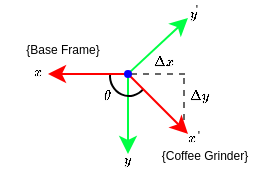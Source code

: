 <mxfile version="13.7.9" type="device"><diagram id="beogYRjM2Og1mxgxrKcX" name="Page-1"><mxGraphModel dx="332" dy="154" grid="1" gridSize="10" guides="1" tooltips="1" connect="1" arrows="1" fold="1" page="1" pageScale="1" pageWidth="850" pageHeight="1100" math="1" shadow="0"><root><mxCell id="0"/><mxCell id="1" parent="0"/><mxCell id="2xXmerfi87QROwVgOVfs-2" value="" style="endArrow=classic;html=1;strokeColor=#00FF44;exitX=1;exitY=0;exitDx=0;exitDy=0;" edge="1" parent="1" source="yrdEim1j4ukudTOmjr8J-9"><mxGeometry width="50" height="50" relative="1" as="geometry"><mxPoint x="420" y="700" as="sourcePoint"/><mxPoint x="430" y="692" as="targetPoint"/></mxGeometry></mxCell><mxCell id="yrdEim1j4ukudTOmjr8J-1" value="" style="endArrow=classic;html=1;strokeColor=#00FF44;" parent="1" edge="1"><mxGeometry width="50" height="50" relative="1" as="geometry"><mxPoint x="400" y="720" as="sourcePoint"/><mxPoint x="400" y="760" as="targetPoint"/></mxGeometry></mxCell><mxCell id="yrdEim1j4ukudTOmjr8J-6" value="$$\theta$$" style="text;html=1;strokeColor=none;fillColor=none;align=center;verticalAlign=middle;whiteSpace=wrap;rounded=0;fontSize=6;" parent="1" vertex="1"><mxGeometry x="380" y="726" width="20" height="10" as="geometry"/></mxCell><mxCell id="yrdEim1j4ukudTOmjr8J-7" value="" style="verticalLabelPosition=bottom;verticalAlign=top;html=1;shape=mxgraph.basic.arc;startAngle=0.362;endAngle=0.768;" parent="1" vertex="1"><mxGeometry x="391" y="711" width="19" height="20" as="geometry"/></mxCell><mxCell id="yrdEim1j4ukudTOmjr8J-2" value="" style="endArrow=classic;html=1;strokeColor=#FF0000;" parent="1" edge="1"><mxGeometry width="50" height="50" relative="1" as="geometry"><mxPoint x="400" y="720" as="sourcePoint"/><mxPoint x="360" y="720" as="targetPoint"/></mxGeometry></mxCell><mxCell id="yrdEim1j4ukudTOmjr8J-10" value="{Base Frame}" style="text;html=1;strokeColor=none;fillColor=none;align=center;verticalAlign=middle;whiteSpace=wrap;rounded=0;fontSize=6;" parent="1" vertex="1"><mxGeometry x="344" y="703" width="47" height="10" as="geometry"/></mxCell><mxCell id="yrdEim1j4ukudTOmjr8J-12" value="$$x$$" style="text;html=1;strokeColor=none;fillColor=none;align=center;verticalAlign=middle;whiteSpace=wrap;rounded=0;fontSize=6;" parent="1" vertex="1"><mxGeometry x="336" y="714" width="38.5" height="10" as="geometry"/></mxCell><mxCell id="yrdEim1j4ukudTOmjr8J-13" value="$$y$$" style="text;html=1;strokeColor=none;fillColor=none;align=center;verticalAlign=middle;whiteSpace=wrap;rounded=0;fontSize=6;" parent="1" vertex="1"><mxGeometry x="380" y="758" width="38.5" height="10" as="geometry"/></mxCell><mxCell id="yrdEim1j4ukudTOmjr8J-14" value="" style="endArrow=none;html=1;strokeColor=#000000;fontSize=6;exitX=1;exitY=0.5;exitDx=0;exitDy=0;dashed=1;opacity=60;" parent="1" edge="1"><mxGeometry width="50" height="50" relative="1" as="geometry"><mxPoint x="401.5" y="720" as="sourcePoint"/><mxPoint x="429" y="720" as="targetPoint"/></mxGeometry></mxCell><mxCell id="yrdEim1j4ukudTOmjr8J-15" value="" style="endArrow=none;html=1;strokeColor=#000000;fontSize=6;dashed=1;opacity=60;" parent="1" edge="1"><mxGeometry width="50" height="50" relative="1" as="geometry"><mxPoint x="428" y="722" as="sourcePoint"/><mxPoint x="428" y="750" as="targetPoint"/></mxGeometry></mxCell><mxCell id="yrdEim1j4ukudTOmjr8J-16" value="$$\Delta x$$" style="text;html=1;strokeColor=none;fillColor=none;align=center;verticalAlign=middle;whiteSpace=wrap;rounded=0;fontSize=6;" parent="1" vertex="1"><mxGeometry x="398.5" y="708.5" width="38.5" height="10" as="geometry"/></mxCell><mxCell id="yrdEim1j4ukudTOmjr8J-17" value="$$\Delta y$$" style="text;html=1;strokeColor=none;fillColor=none;align=center;verticalAlign=middle;whiteSpace=wrap;rounded=0;fontSize=6;" parent="1" vertex="1"><mxGeometry x="416" y="726" width="38.5" height="10" as="geometry"/></mxCell><mxCell id="2xXmerfi87QROwVgOVfs-1" value="{Coffee Grinder}" style="text;html=1;strokeColor=none;fillColor=none;align=center;verticalAlign=middle;whiteSpace=wrap;rounded=0;fontSize=6;" vertex="1" parent="1"><mxGeometry x="415" y="756" width="47" height="10" as="geometry"/></mxCell><mxCell id="yrdEim1j4ukudTOmjr8J-3" value="" style="endArrow=classic;html=1;strokeColor=#FF0000;" parent="1" edge="1"><mxGeometry width="50" height="50" relative="1" as="geometry"><mxPoint x="400" y="720" as="sourcePoint"/><mxPoint x="430" y="750" as="targetPoint"/></mxGeometry></mxCell><mxCell id="yrdEim1j4ukudTOmjr8J-9" value="" style="ellipse;whiteSpace=wrap;html=1;aspect=fixed;fillColor=#0800FF;strokeColor=#0800FF;" parent="1" vertex="1"><mxGeometry x="398.5" y="718.5" width="3" height="3" as="geometry"/></mxCell><mxCell id="2xXmerfi87QROwVgOVfs-8" value="" style="group" vertex="1" connectable="0" parent="1"><mxGeometry x="413" y="683" width="40.5" height="12" as="geometry"/></mxCell><mxCell id="2xXmerfi87QROwVgOVfs-4" value="$$y$$" style="text;html=1;strokeColor=none;fillColor=none;align=center;verticalAlign=middle;whiteSpace=wrap;rounded=0;fontSize=6;" vertex="1" parent="2xXmerfi87QROwVgOVfs-8"><mxGeometry y="2" width="38.5" height="10" as="geometry"/></mxCell><mxCell id="2xXmerfi87QROwVgOVfs-5" value="'" style="text;html=1;strokeColor=none;fillColor=none;align=center;verticalAlign=middle;whiteSpace=wrap;rounded=0;fontSize=6;" vertex="1" parent="2xXmerfi87QROwVgOVfs-8"><mxGeometry x="2" width="38.5" height="10" as="geometry"/></mxCell><mxCell id="2xXmerfi87QROwVgOVfs-9" value="" style="group" vertex="1" connectable="0" parent="1"><mxGeometry x="413" y="746" width="41.5" height="11" as="geometry"/></mxCell><mxCell id="2xXmerfi87QROwVgOVfs-7" value="'" style="text;html=1;strokeColor=none;fillColor=none;align=center;verticalAlign=middle;whiteSpace=wrap;rounded=0;fontSize=6;" vertex="1" parent="2xXmerfi87QROwVgOVfs-9"><mxGeometry x="3" width="38.5" height="10" as="geometry"/></mxCell><mxCell id="2xXmerfi87QROwVgOVfs-3" value="$$x$$" style="text;html=1;strokeColor=none;fillColor=none;align=center;verticalAlign=middle;whiteSpace=wrap;rounded=0;fontSize=6;" vertex="1" parent="2xXmerfi87QROwVgOVfs-9"><mxGeometry y="1" width="38.5" height="10" as="geometry"/></mxCell></root></mxGraphModel></diagram></mxfile>